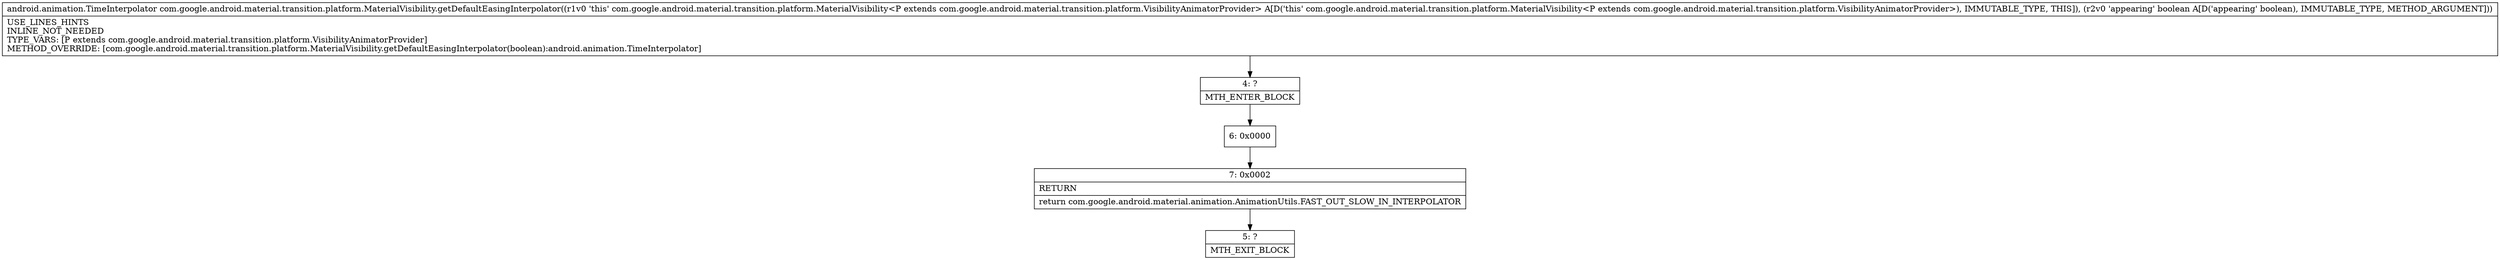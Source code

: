 digraph "CFG forcom.google.android.material.transition.platform.MaterialVisibility.getDefaultEasingInterpolator(Z)Landroid\/animation\/TimeInterpolator;" {
Node_4 [shape=record,label="{4\:\ ?|MTH_ENTER_BLOCK\l}"];
Node_6 [shape=record,label="{6\:\ 0x0000}"];
Node_7 [shape=record,label="{7\:\ 0x0002|RETURN\l|return com.google.android.material.animation.AnimationUtils.FAST_OUT_SLOW_IN_INTERPOLATOR\l}"];
Node_5 [shape=record,label="{5\:\ ?|MTH_EXIT_BLOCK\l}"];
MethodNode[shape=record,label="{android.animation.TimeInterpolator com.google.android.material.transition.platform.MaterialVisibility.getDefaultEasingInterpolator((r1v0 'this' com.google.android.material.transition.platform.MaterialVisibility\<P extends com.google.android.material.transition.platform.VisibilityAnimatorProvider\> A[D('this' com.google.android.material.transition.platform.MaterialVisibility\<P extends com.google.android.material.transition.platform.VisibilityAnimatorProvider\>), IMMUTABLE_TYPE, THIS]), (r2v0 'appearing' boolean A[D('appearing' boolean), IMMUTABLE_TYPE, METHOD_ARGUMENT]))  | USE_LINES_HINTS\lINLINE_NOT_NEEDED\lTYPE_VARS: [P extends com.google.android.material.transition.platform.VisibilityAnimatorProvider]\lMETHOD_OVERRIDE: [com.google.android.material.transition.platform.MaterialVisibility.getDefaultEasingInterpolator(boolean):android.animation.TimeInterpolator]\l}"];
MethodNode -> Node_4;Node_4 -> Node_6;
Node_6 -> Node_7;
Node_7 -> Node_5;
}

